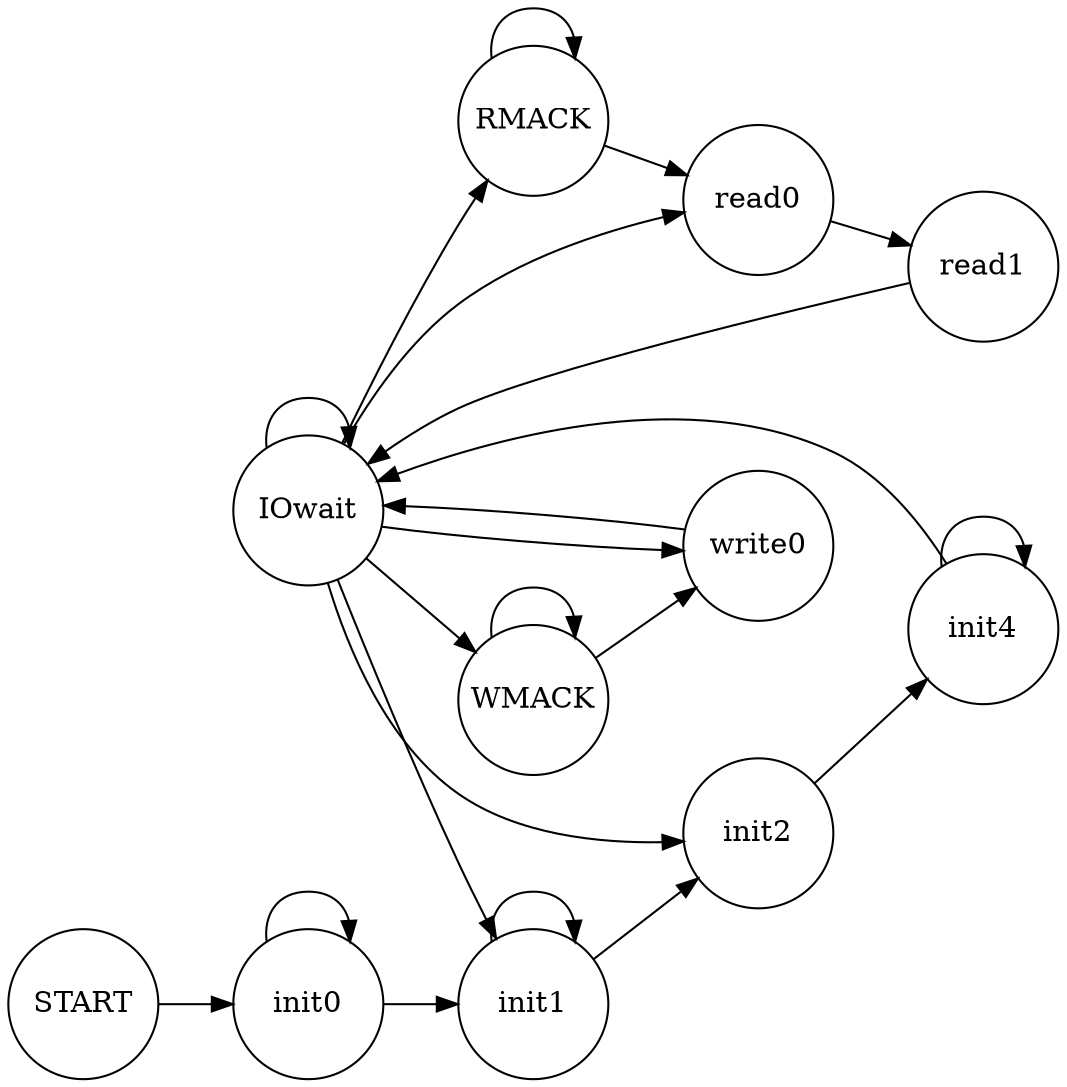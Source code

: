 #Total states is 0, including 0 states and 0 newstates
#Total transisions is 0, including 0 transistions and 0 new transitions
digraph finite_state_machine {
	rankdir=LR;
	size="20,20";
	resolution="300";
	overlap=false;

	node [shape = circle, fixedsize=true, width = 1, color = red, style = filled];

	node [shape = circle, color = black, style = unfilled];
	IOwait;
 	RMACK;
 	START;
 	WMACK;
 	init0;
 	init1;
 	init2;
 	init4;
 	read0;
 	read1;
 	write0;
 	IOwait -> IOwait;
	IOwait -> RMACK;
	IOwait -> WMACK;
	IOwait -> init1;
	IOwait -> init2;
	IOwait -> read0;
	IOwait -> write0;
	RMACK -> RMACK;
	RMACK -> read0;
	START -> init0;
	WMACK -> WMACK;
	WMACK -> write0;
	init0 -> init0;
	init0 -> init1;
	init1 -> init1;
	init1 -> init2;
	init2 -> init4;
	init4 -> IOwait;
	init4 -> init4;
	read0 -> read1;
	read1 -> IOwait;
	write0 -> IOwait;
}
